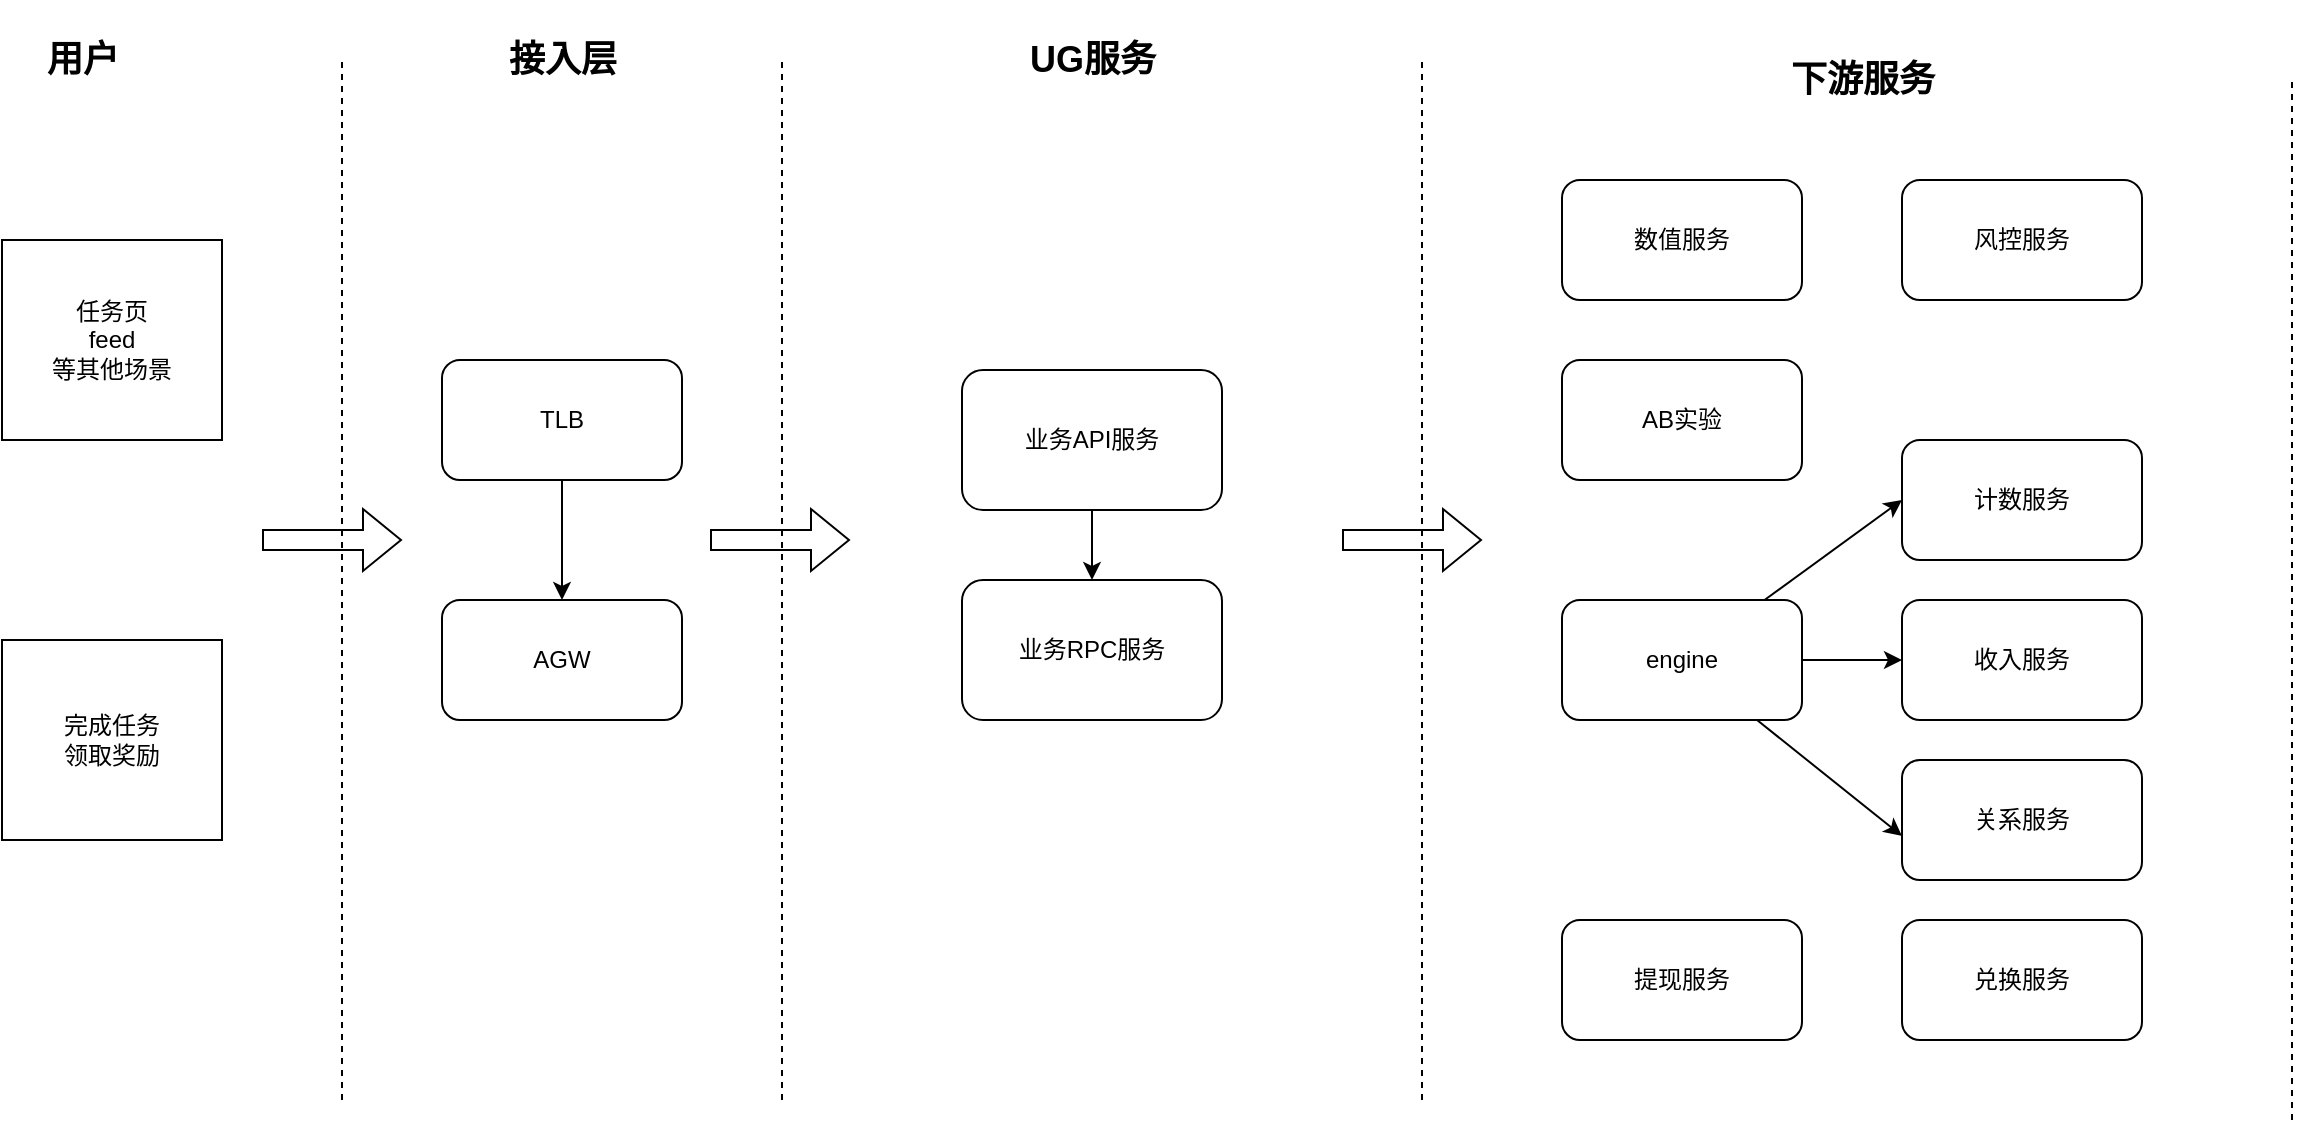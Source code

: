 <mxfile version="20.1.1" type="github">
  <diagram id="ajbMlIFi28xmDeoVO_0_" name="第 1 页">
    <mxGraphModel dx="1094" dy="1868" grid="1" gridSize="10" guides="1" tooltips="1" connect="1" arrows="1" fold="1" page="1" pageScale="1" pageWidth="827" pageHeight="1169" math="0" shadow="0">
      <root>
        <mxCell id="0" />
        <mxCell id="1" parent="0" />
        <mxCell id="go2zPzpJXLk2VlJDQb47-1" value="任务页&lt;br&gt;feed&lt;br&gt;等其他场景" style="rounded=0;whiteSpace=wrap;html=1;" vertex="1" parent="1">
          <mxGeometry x="60" y="110" width="110" height="100" as="geometry" />
        </mxCell>
        <mxCell id="go2zPzpJXLk2VlJDQb47-2" value="完成任务&lt;br&gt;领取奖励" style="rounded=0;whiteSpace=wrap;html=1;" vertex="1" parent="1">
          <mxGeometry x="60" y="310" width="110" height="100" as="geometry" />
        </mxCell>
        <mxCell id="go2zPzpJXLk2VlJDQb47-25" value="" style="edgeStyle=none;rounded=0;orthogonalLoop=1;jettySize=auto;html=1;" edge="1" parent="1" source="go2zPzpJXLk2VlJDQb47-3" target="go2zPzpJXLk2VlJDQb47-4">
          <mxGeometry relative="1" as="geometry" />
        </mxCell>
        <mxCell id="go2zPzpJXLk2VlJDQb47-3" value="TLB" style="rounded=1;whiteSpace=wrap;html=1;" vertex="1" parent="1">
          <mxGeometry x="280" y="170" width="120" height="60" as="geometry" />
        </mxCell>
        <mxCell id="go2zPzpJXLk2VlJDQb47-4" value="AGW" style="rounded=1;whiteSpace=wrap;html=1;" vertex="1" parent="1">
          <mxGeometry x="280" y="290" width="120" height="60" as="geometry" />
        </mxCell>
        <mxCell id="go2zPzpJXLk2VlJDQb47-26" value="" style="edgeStyle=none;rounded=0;orthogonalLoop=1;jettySize=auto;html=1;" edge="1" parent="1" source="go2zPzpJXLk2VlJDQb47-7" target="go2zPzpJXLk2VlJDQb47-8">
          <mxGeometry relative="1" as="geometry" />
        </mxCell>
        <mxCell id="go2zPzpJXLk2VlJDQb47-7" value="业务API服务" style="rounded=1;whiteSpace=wrap;html=1;" vertex="1" parent="1">
          <mxGeometry x="540" y="175" width="130" height="70" as="geometry" />
        </mxCell>
        <mxCell id="go2zPzpJXLk2VlJDQb47-8" value="业务RPC服务" style="rounded=1;whiteSpace=wrap;html=1;" vertex="1" parent="1">
          <mxGeometry x="540" y="280" width="130" height="70" as="geometry" />
        </mxCell>
        <mxCell id="go2zPzpJXLk2VlJDQb47-9" value="计数服务" style="rounded=1;whiteSpace=wrap;html=1;" vertex="1" parent="1">
          <mxGeometry x="1010" y="210" width="120" height="60" as="geometry" />
        </mxCell>
        <mxCell id="go2zPzpJXLk2VlJDQb47-10" value="收入服务" style="rounded=1;whiteSpace=wrap;html=1;" vertex="1" parent="1">
          <mxGeometry x="1010" y="290" width="120" height="60" as="geometry" />
        </mxCell>
        <mxCell id="go2zPzpJXLk2VlJDQb47-11" value="关系服务" style="rounded=1;whiteSpace=wrap;html=1;" vertex="1" parent="1">
          <mxGeometry x="1010" y="370" width="120" height="60" as="geometry" />
        </mxCell>
        <mxCell id="go2zPzpJXLk2VlJDQb47-12" value="数值服务" style="rounded=1;whiteSpace=wrap;html=1;" vertex="1" parent="1">
          <mxGeometry x="840" y="80" width="120" height="60" as="geometry" />
        </mxCell>
        <mxCell id="go2zPzpJXLk2VlJDQb47-13" value="风控服务" style="rounded=1;whiteSpace=wrap;html=1;" vertex="1" parent="1">
          <mxGeometry x="1010" y="80" width="120" height="60" as="geometry" />
        </mxCell>
        <mxCell id="go2zPzpJXLk2VlJDQb47-29" style="edgeStyle=none;rounded=0;orthogonalLoop=1;jettySize=auto;html=1;entryX=0;entryY=0.5;entryDx=0;entryDy=0;" edge="1" parent="1" source="go2zPzpJXLk2VlJDQb47-14" target="go2zPzpJXLk2VlJDQb47-9">
          <mxGeometry relative="1" as="geometry" />
        </mxCell>
        <mxCell id="go2zPzpJXLk2VlJDQb47-30" style="edgeStyle=none;rounded=0;orthogonalLoop=1;jettySize=auto;html=1;entryX=0;entryY=0.5;entryDx=0;entryDy=0;" edge="1" parent="1" source="go2zPzpJXLk2VlJDQb47-14" target="go2zPzpJXLk2VlJDQb47-10">
          <mxGeometry relative="1" as="geometry" />
        </mxCell>
        <mxCell id="go2zPzpJXLk2VlJDQb47-31" style="edgeStyle=none;rounded=0;orthogonalLoop=1;jettySize=auto;html=1;entryX=0;entryY=0.633;entryDx=0;entryDy=0;entryPerimeter=0;" edge="1" parent="1" source="go2zPzpJXLk2VlJDQb47-14" target="go2zPzpJXLk2VlJDQb47-11">
          <mxGeometry relative="1" as="geometry" />
        </mxCell>
        <mxCell id="go2zPzpJXLk2VlJDQb47-14" value="engine" style="rounded=1;whiteSpace=wrap;html=1;" vertex="1" parent="1">
          <mxGeometry x="840" y="290" width="120" height="60" as="geometry" />
        </mxCell>
        <mxCell id="go2zPzpJXLk2VlJDQb47-15" value="" style="endArrow=none;dashed=1;html=1;rounded=0;" edge="1" parent="1">
          <mxGeometry width="50" height="50" relative="1" as="geometry">
            <mxPoint x="230" y="540" as="sourcePoint" />
            <mxPoint x="230" y="20" as="targetPoint" />
          </mxGeometry>
        </mxCell>
        <mxCell id="go2zPzpJXLk2VlJDQb47-16" value="" style="endArrow=none;dashed=1;html=1;rounded=0;" edge="1" parent="1">
          <mxGeometry width="50" height="50" relative="1" as="geometry">
            <mxPoint x="450" y="540" as="sourcePoint" />
            <mxPoint x="450" y="20" as="targetPoint" />
          </mxGeometry>
        </mxCell>
        <mxCell id="go2zPzpJXLk2VlJDQb47-17" value="" style="endArrow=none;dashed=1;html=1;rounded=0;" edge="1" parent="1">
          <mxGeometry width="50" height="50" relative="1" as="geometry">
            <mxPoint x="770" y="540" as="sourcePoint" />
            <mxPoint x="770" y="20" as="targetPoint" />
          </mxGeometry>
        </mxCell>
        <mxCell id="go2zPzpJXLk2VlJDQb47-18" value="" style="endArrow=none;dashed=1;html=1;rounded=0;" edge="1" parent="1">
          <mxGeometry width="50" height="50" relative="1" as="geometry">
            <mxPoint x="1205" y="550" as="sourcePoint" />
            <mxPoint x="1205" y="30" as="targetPoint" />
          </mxGeometry>
        </mxCell>
        <mxCell id="go2zPzpJXLk2VlJDQb47-20" value="" style="shape=flexArrow;endArrow=classic;html=1;rounded=0;" edge="1" parent="1">
          <mxGeometry width="50" height="50" relative="1" as="geometry">
            <mxPoint x="190" y="260" as="sourcePoint" />
            <mxPoint x="260" y="260" as="targetPoint" />
          </mxGeometry>
        </mxCell>
        <mxCell id="go2zPzpJXLk2VlJDQb47-21" value="&lt;h2&gt;&lt;b&gt;用户&lt;/b&gt;&lt;/h2&gt;" style="text;html=1;align=center;verticalAlign=middle;resizable=0;points=[];autosize=1;strokeColor=none;fillColor=none;" vertex="1" parent="1">
          <mxGeometry x="70" y="-10" width="60" height="60" as="geometry" />
        </mxCell>
        <mxCell id="go2zPzpJXLk2VlJDQb47-22" value="&lt;h2&gt;&lt;b&gt;接入层&lt;/b&gt;&lt;/h2&gt;" style="text;html=1;align=center;verticalAlign=middle;resizable=0;points=[];autosize=1;strokeColor=none;fillColor=none;" vertex="1" parent="1">
          <mxGeometry x="300" y="-10" width="80" height="60" as="geometry" />
        </mxCell>
        <mxCell id="go2zPzpJXLk2VlJDQb47-23" value="&lt;h2&gt;UG服务&lt;/h2&gt;" style="text;html=1;align=center;verticalAlign=middle;resizable=0;points=[];autosize=1;strokeColor=none;fillColor=none;" vertex="1" parent="1">
          <mxGeometry x="560" y="-10" width="90" height="60" as="geometry" />
        </mxCell>
        <mxCell id="go2zPzpJXLk2VlJDQb47-24" value="&lt;h2&gt;下游服务&lt;/h2&gt;" style="text;html=1;align=center;verticalAlign=middle;resizable=0;points=[];autosize=1;strokeColor=none;fillColor=none;" vertex="1" parent="1">
          <mxGeometry x="940" width="100" height="60" as="geometry" />
        </mxCell>
        <mxCell id="go2zPzpJXLk2VlJDQb47-27" value="" style="shape=flexArrow;endArrow=classic;html=1;rounded=0;" edge="1" parent="1">
          <mxGeometry width="50" height="50" relative="1" as="geometry">
            <mxPoint x="414" y="260" as="sourcePoint" />
            <mxPoint x="484" y="260" as="targetPoint" />
          </mxGeometry>
        </mxCell>
        <mxCell id="go2zPzpJXLk2VlJDQb47-28" value="" style="shape=flexArrow;endArrow=classic;html=1;rounded=0;" edge="1" parent="1">
          <mxGeometry width="50" height="50" relative="1" as="geometry">
            <mxPoint x="730" y="260" as="sourcePoint" />
            <mxPoint x="800" y="260" as="targetPoint" />
          </mxGeometry>
        </mxCell>
        <mxCell id="go2zPzpJXLk2VlJDQb47-32" value="提现服务" style="rounded=1;whiteSpace=wrap;html=1;" vertex="1" parent="1">
          <mxGeometry x="840" y="450" width="120" height="60" as="geometry" />
        </mxCell>
        <mxCell id="go2zPzpJXLk2VlJDQb47-33" value="AB实验" style="rounded=1;whiteSpace=wrap;html=1;" vertex="1" parent="1">
          <mxGeometry x="840" y="170" width="120" height="60" as="geometry" />
        </mxCell>
        <mxCell id="go2zPzpJXLk2VlJDQb47-35" value="兑换服务" style="rounded=1;whiteSpace=wrap;html=1;" vertex="1" parent="1">
          <mxGeometry x="1010" y="450" width="120" height="60" as="geometry" />
        </mxCell>
      </root>
    </mxGraphModel>
  </diagram>
</mxfile>
